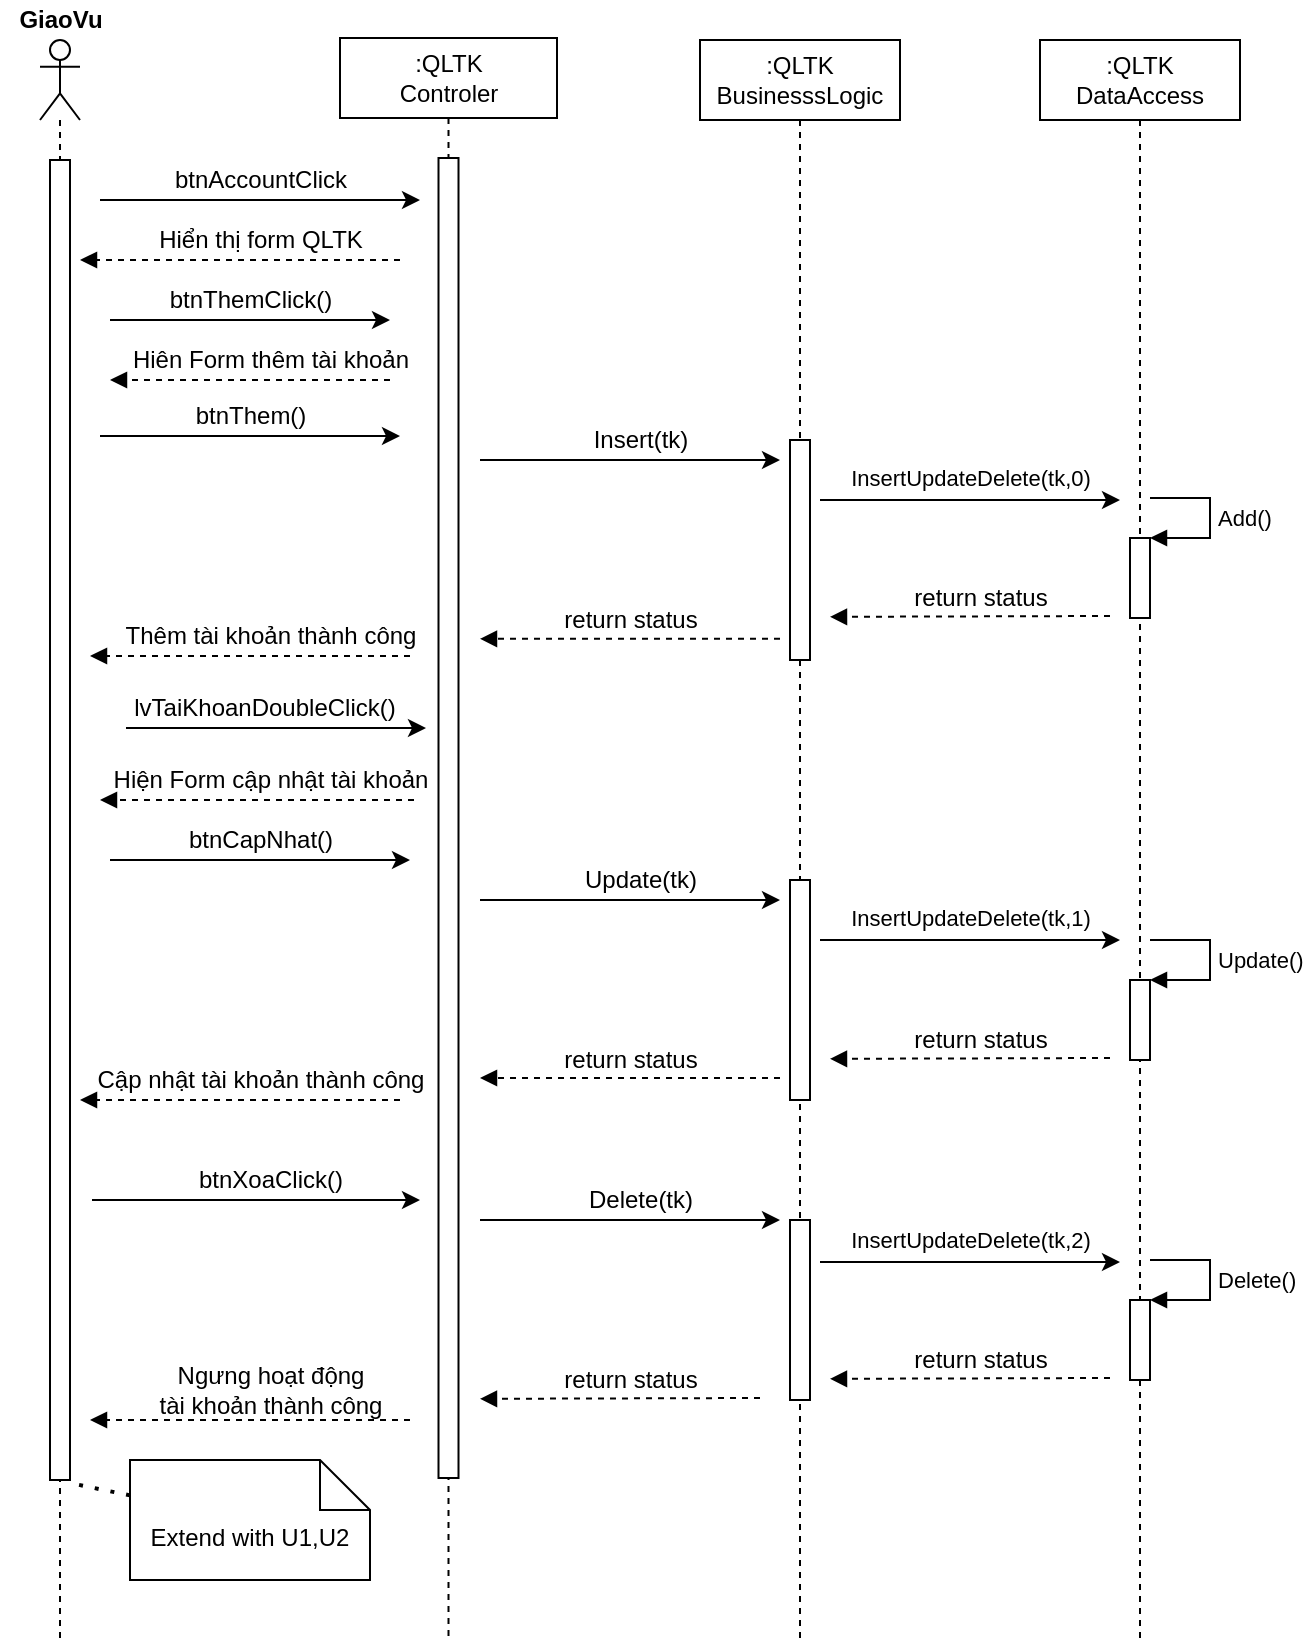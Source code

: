 <mxfile version="16.1.0" type="github">
  <diagram id="u3xu3ZwD2KMhqAbnVQfo" name="Page-1">
    <mxGraphModel dx="1966" dy="894" grid="1" gridSize="10" guides="1" tooltips="1" connect="1" arrows="1" fold="1" page="1" pageScale="1" pageWidth="827" pageHeight="1169" math="0" shadow="0">
      <root>
        <mxCell id="0" />
        <mxCell id="1" parent="0" />
        <mxCell id="ndUAwhBKYh-yHIxpzxnG-2" value="&lt;b&gt;GiaoVu&lt;/b&gt;" style="text;html=1;align=center;verticalAlign=middle;resizable=0;points=[];autosize=1;strokeColor=none;fillColor=none;" parent="1" vertex="1">
          <mxGeometry x="40" y="220" width="60" height="20" as="geometry" />
        </mxCell>
        <mxCell id="ndUAwhBKYh-yHIxpzxnG-3" value="" style="shape=umlLifeline;participant=umlActor;perimeter=lifelinePerimeter;whiteSpace=wrap;html=1;container=1;collapsible=0;recursiveResize=0;verticalAlign=top;spacingTop=36;outlineConnect=0;" parent="1" vertex="1">
          <mxGeometry x="60" y="240" width="20" height="800" as="geometry" />
        </mxCell>
        <mxCell id="ndUAwhBKYh-yHIxpzxnG-7" value="" style="html=1;points=[];perimeter=orthogonalPerimeter;" parent="ndUAwhBKYh-yHIxpzxnG-3" vertex="1">
          <mxGeometry x="5" y="60" width="10" height="660" as="geometry" />
        </mxCell>
        <mxCell id="ndUAwhBKYh-yHIxpzxnG-4" value=":QLTK&lt;br&gt;Controler" style="shape=umlLifeline;perimeter=lifelinePerimeter;whiteSpace=wrap;html=1;container=1;collapsible=0;recursiveResize=0;outlineConnect=0;" parent="1" vertex="1">
          <mxGeometry x="210" y="239" width="108.5" height="801" as="geometry" />
        </mxCell>
        <mxCell id="ndUAwhBKYh-yHIxpzxnG-8" value="" style="html=1;points=[];perimeter=orthogonalPerimeter;" parent="ndUAwhBKYh-yHIxpzxnG-4" vertex="1">
          <mxGeometry x="49.25" y="60" width="10" height="660" as="geometry" />
        </mxCell>
        <mxCell id="Q6wmxYH-URxHlDbZwK5w-1" value="Hiển thị form QLTK" style="text;html=1;align=center;verticalAlign=middle;resizable=0;points=[];autosize=1;strokeColor=none;fillColor=none;" vertex="1" parent="ndUAwhBKYh-yHIxpzxnG-4">
          <mxGeometry x="-100" y="91" width="120" height="20" as="geometry" />
        </mxCell>
        <mxCell id="Q6wmxYH-URxHlDbZwK5w-2" value="" style="html=1;verticalAlign=bottom;labelBackgroundColor=none;endArrow=block;endFill=1;dashed=1;rounded=0;" edge="1" parent="ndUAwhBKYh-yHIxpzxnG-4">
          <mxGeometry width="160" relative="1" as="geometry">
            <mxPoint x="30" y="111.0" as="sourcePoint" />
            <mxPoint x="-130" y="111" as="targetPoint" />
          </mxGeometry>
        </mxCell>
        <mxCell id="ndUAwhBKYh-yHIxpzxnG-25" value="" style="endArrow=classic;html=1;rounded=0;" parent="ndUAwhBKYh-yHIxpzxnG-4" edge="1">
          <mxGeometry width="50" height="50" relative="1" as="geometry">
            <mxPoint x="-120.0" y="199" as="sourcePoint" />
            <mxPoint x="30.0" y="199" as="targetPoint" />
          </mxGeometry>
        </mxCell>
        <mxCell id="ndUAwhBKYh-yHIxpzxnG-35" value="btnThem()" style="text;html=1;align=center;verticalAlign=middle;resizable=0;points=[];autosize=1;strokeColor=none;fillColor=none;" parent="ndUAwhBKYh-yHIxpzxnG-4" vertex="1">
          <mxGeometry x="-80" y="179" width="70" height="20" as="geometry" />
        </mxCell>
        <mxCell id="ndUAwhBKYh-yHIxpzxnG-50" value="Thêm tài khoản thành công" style="text;html=1;align=center;verticalAlign=middle;resizable=0;points=[];autosize=1;strokeColor=none;fillColor=none;" parent="ndUAwhBKYh-yHIxpzxnG-4" vertex="1">
          <mxGeometry x="-115" y="289" width="160" height="20" as="geometry" />
        </mxCell>
        <mxCell id="ndUAwhBKYh-yHIxpzxnG-46" value="" style="html=1;verticalAlign=bottom;labelBackgroundColor=none;endArrow=block;endFill=1;dashed=1;rounded=0;" parent="ndUAwhBKYh-yHIxpzxnG-4" edge="1">
          <mxGeometry width="160" relative="1" as="geometry">
            <mxPoint x="35" y="309.0" as="sourcePoint" />
            <mxPoint x="-125" y="309" as="targetPoint" />
          </mxGeometry>
        </mxCell>
        <mxCell id="ndUAwhBKYh-yHIxpzxnG-27" value="" style="endArrow=classic;html=1;rounded=0;" parent="ndUAwhBKYh-yHIxpzxnG-4" edge="1">
          <mxGeometry width="50" height="50" relative="1" as="geometry">
            <mxPoint x="-107.0" y="345" as="sourcePoint" />
            <mxPoint x="43" y="345" as="targetPoint" />
          </mxGeometry>
        </mxCell>
        <mxCell id="ndUAwhBKYh-yHIxpzxnG-37" value="lvTaiKhoanDoubleClick()" style="text;html=1;align=center;verticalAlign=middle;resizable=0;points=[];autosize=1;strokeColor=none;fillColor=none;" parent="ndUAwhBKYh-yHIxpzxnG-4" vertex="1">
          <mxGeometry x="-113" y="325" width="150" height="20" as="geometry" />
        </mxCell>
        <mxCell id="dTaAIrfxqa_skpiHDEio-23" value="" style="html=1;verticalAlign=bottom;labelBackgroundColor=none;endArrow=block;endFill=1;dashed=1;rounded=0;" parent="ndUAwhBKYh-yHIxpzxnG-4" edge="1">
          <mxGeometry width="160" relative="1" as="geometry">
            <mxPoint x="37" y="381" as="sourcePoint" />
            <mxPoint x="-120" y="381" as="targetPoint" />
          </mxGeometry>
        </mxCell>
        <mxCell id="dTaAIrfxqa_skpiHDEio-21" value="" style="endArrow=classic;html=1;rounded=0;" parent="ndUAwhBKYh-yHIxpzxnG-4" edge="1">
          <mxGeometry width="50" height="50" relative="1" as="geometry">
            <mxPoint x="-115.0" y="411" as="sourcePoint" />
            <mxPoint x="35.0" y="411" as="targetPoint" />
          </mxGeometry>
        </mxCell>
        <mxCell id="dTaAIrfxqa_skpiHDEio-22" value="btnCapNhat()" style="text;html=1;align=center;verticalAlign=middle;resizable=0;points=[];autosize=1;strokeColor=none;fillColor=none;" parent="ndUAwhBKYh-yHIxpzxnG-4" vertex="1">
          <mxGeometry x="-85" y="391" width="90" height="20" as="geometry" />
        </mxCell>
        <mxCell id="Q6wmxYH-URxHlDbZwK5w-12" value="Cập nhật tài khoản thành công" style="text;html=1;align=center;verticalAlign=middle;resizable=0;points=[];autosize=1;strokeColor=none;fillColor=none;" vertex="1" parent="ndUAwhBKYh-yHIxpzxnG-4">
          <mxGeometry x="-130" y="511" width="180" height="20" as="geometry" />
        </mxCell>
        <mxCell id="Q6wmxYH-URxHlDbZwK5w-13" value="" style="html=1;verticalAlign=bottom;labelBackgroundColor=none;endArrow=block;endFill=1;dashed=1;rounded=0;" edge="1" parent="ndUAwhBKYh-yHIxpzxnG-4">
          <mxGeometry width="160" relative="1" as="geometry">
            <mxPoint x="30" y="531.0" as="sourcePoint" />
            <mxPoint x="-130" y="531" as="targetPoint" />
          </mxGeometry>
        </mxCell>
        <mxCell id="dTaAIrfxqa_skpiHDEio-17" value="Ngưng hoạt động &lt;br&gt;tài khoản thành công" style="text;html=1;align=center;verticalAlign=middle;resizable=0;points=[];autosize=1;strokeColor=none;fillColor=none;" parent="ndUAwhBKYh-yHIxpzxnG-4" vertex="1">
          <mxGeometry x="-100" y="661" width="130" height="30" as="geometry" />
        </mxCell>
        <mxCell id="dTaAIrfxqa_skpiHDEio-12" value="" style="html=1;verticalAlign=bottom;labelBackgroundColor=none;endArrow=block;endFill=1;dashed=1;rounded=0;" parent="ndUAwhBKYh-yHIxpzxnG-4" edge="1">
          <mxGeometry width="160" relative="1" as="geometry">
            <mxPoint x="35" y="691.0" as="sourcePoint" />
            <mxPoint x="-125" y="691" as="targetPoint" />
          </mxGeometry>
        </mxCell>
        <mxCell id="ndUAwhBKYh-yHIxpzxnG-5" value=":QLTK&lt;br&gt;BusinesssLogic" style="shape=umlLifeline;perimeter=lifelinePerimeter;whiteSpace=wrap;html=1;container=1;collapsible=0;recursiveResize=0;outlineConnect=0;" parent="1" vertex="1">
          <mxGeometry x="390" y="240" width="100" height="800" as="geometry" />
        </mxCell>
        <mxCell id="ndUAwhBKYh-yHIxpzxnG-16" value="" style="html=1;verticalAlign=bottom;labelBackgroundColor=none;endArrow=block;endFill=1;dashed=1;rounded=0;" parent="ndUAwhBKYh-yHIxpzxnG-5" edge="1">
          <mxGeometry width="160" relative="1" as="geometry">
            <mxPoint x="-155" y="170" as="sourcePoint" />
            <mxPoint x="-295" y="170" as="targetPoint" />
          </mxGeometry>
        </mxCell>
        <mxCell id="ndUAwhBKYh-yHIxpzxnG-24" value="" style="html=1;points=[];perimeter=orthogonalPerimeter;" parent="ndUAwhBKYh-yHIxpzxnG-5" vertex="1">
          <mxGeometry x="45" y="200" width="10" height="110" as="geometry" />
        </mxCell>
        <mxCell id="dTaAIrfxqa_skpiHDEio-3" value="" style="html=1;verticalAlign=bottom;labelBackgroundColor=none;endArrow=block;endFill=1;dashed=1;rounded=0;" parent="ndUAwhBKYh-yHIxpzxnG-5" edge="1">
          <mxGeometry width="160" relative="1" as="geometry">
            <mxPoint x="40" y="299.41" as="sourcePoint" />
            <mxPoint x="-110" y="299.41" as="targetPoint" />
          </mxGeometry>
        </mxCell>
        <mxCell id="dTaAIrfxqa_skpiHDEio-4" value="return status" style="text;html=1;align=center;verticalAlign=middle;resizable=0;points=[];autosize=1;strokeColor=none;fillColor=none;" parent="ndUAwhBKYh-yHIxpzxnG-5" vertex="1">
          <mxGeometry x="-75" y="280" width="80" height="20" as="geometry" />
        </mxCell>
        <mxCell id="ndUAwhBKYh-yHIxpzxnG-26" value="" style="endArrow=classic;html=1;rounded=0;" parent="ndUAwhBKYh-yHIxpzxnG-5" edge="1">
          <mxGeometry width="50" height="50" relative="1" as="geometry">
            <mxPoint x="-110.0" y="210" as="sourcePoint" />
            <mxPoint x="40.0" y="210" as="targetPoint" />
          </mxGeometry>
        </mxCell>
        <mxCell id="ndUAwhBKYh-yHIxpzxnG-36" value="Insert(tk)" style="text;html=1;align=center;verticalAlign=middle;resizable=0;points=[];autosize=1;strokeColor=none;fillColor=none;" parent="ndUAwhBKYh-yHIxpzxnG-5" vertex="1">
          <mxGeometry x="-60" y="190" width="60" height="20" as="geometry" />
        </mxCell>
        <mxCell id="ndUAwhBKYh-yHIxpzxnG-28" value="" style="endArrow=classic;html=1;rounded=0;" parent="ndUAwhBKYh-yHIxpzxnG-5" edge="1">
          <mxGeometry width="50" height="50" relative="1" as="geometry">
            <mxPoint x="-110.0" y="430" as="sourcePoint" />
            <mxPoint x="40" y="430" as="targetPoint" />
          </mxGeometry>
        </mxCell>
        <mxCell id="ndUAwhBKYh-yHIxpzxnG-38" value="Update(tk)" style="text;html=1;align=center;verticalAlign=middle;resizable=0;points=[];autosize=1;strokeColor=none;fillColor=none;" parent="ndUAwhBKYh-yHIxpzxnG-5" vertex="1">
          <mxGeometry x="-65" y="410" width="70" height="20" as="geometry" />
        </mxCell>
        <mxCell id="Q6wmxYH-URxHlDbZwK5w-9" value="" style="html=1;points=[];perimeter=orthogonalPerimeter;" vertex="1" parent="ndUAwhBKYh-yHIxpzxnG-5">
          <mxGeometry x="45" y="420" width="10" height="110" as="geometry" />
        </mxCell>
        <mxCell id="Q6wmxYH-URxHlDbZwK5w-14" value="" style="html=1;verticalAlign=bottom;labelBackgroundColor=none;endArrow=block;endFill=1;dashed=1;rounded=0;" edge="1" parent="ndUAwhBKYh-yHIxpzxnG-5">
          <mxGeometry width="160" relative="1" as="geometry">
            <mxPoint x="40" y="519.0" as="sourcePoint" />
            <mxPoint x="-110" y="519.0" as="targetPoint" />
          </mxGeometry>
        </mxCell>
        <mxCell id="Q6wmxYH-URxHlDbZwK5w-15" value="return status" style="text;html=1;align=center;verticalAlign=middle;resizable=0;points=[];autosize=1;strokeColor=none;fillColor=none;" vertex="1" parent="ndUAwhBKYh-yHIxpzxnG-5">
          <mxGeometry x="-75" y="499.59" width="80" height="20" as="geometry" />
        </mxCell>
        <mxCell id="ndUAwhBKYh-yHIxpzxnG-60" value="" style="endArrow=classic;html=1;rounded=0;" parent="ndUAwhBKYh-yHIxpzxnG-5" edge="1">
          <mxGeometry width="50" height="50" relative="1" as="geometry">
            <mxPoint x="-110.0" y="590.0" as="sourcePoint" />
            <mxPoint x="40" y="590.0" as="targetPoint" />
          </mxGeometry>
        </mxCell>
        <mxCell id="ndUAwhBKYh-yHIxpzxnG-63" value="Delete(tk)" style="text;html=1;align=center;verticalAlign=middle;resizable=0;points=[];autosize=1;strokeColor=none;fillColor=none;" parent="ndUAwhBKYh-yHIxpzxnG-5" vertex="1">
          <mxGeometry x="-65" y="570" width="70" height="20" as="geometry" />
        </mxCell>
        <mxCell id="dTaAIrfxqa_skpiHDEio-7" value="" style="html=1;verticalAlign=bottom;labelBackgroundColor=none;endArrow=block;endFill=1;dashed=1;rounded=0;" parent="ndUAwhBKYh-yHIxpzxnG-5" edge="1">
          <mxGeometry width="160" relative="1" as="geometry">
            <mxPoint x="30" y="679" as="sourcePoint" />
            <mxPoint x="-110" y="679.41" as="targetPoint" />
          </mxGeometry>
        </mxCell>
        <mxCell id="dTaAIrfxqa_skpiHDEio-8" value="return status" style="text;html=1;align=center;verticalAlign=middle;resizable=0;points=[];autosize=1;strokeColor=none;fillColor=none;" parent="ndUAwhBKYh-yHIxpzxnG-5" vertex="1">
          <mxGeometry x="-75" y="660" width="80" height="20" as="geometry" />
        </mxCell>
        <mxCell id="Q6wmxYH-URxHlDbZwK5w-18" value="" style="html=1;points=[];perimeter=orthogonalPerimeter;" vertex="1" parent="ndUAwhBKYh-yHIxpzxnG-5">
          <mxGeometry x="45" y="590" width="10" height="90" as="geometry" />
        </mxCell>
        <mxCell id="ndUAwhBKYh-yHIxpzxnG-6" value=":QLTK&lt;br&gt;DataAccess" style="shape=umlLifeline;perimeter=lifelinePerimeter;whiteSpace=wrap;html=1;container=1;collapsible=0;recursiveResize=0;outlineConnect=0;" parent="1" vertex="1">
          <mxGeometry x="560" y="240" width="100" height="800" as="geometry" />
        </mxCell>
        <mxCell id="ndUAwhBKYh-yHIxpzxnG-29" value="" style="html=1;points=[];perimeter=orthogonalPerimeter;" parent="ndUAwhBKYh-yHIxpzxnG-6" vertex="1">
          <mxGeometry x="45" y="249" width="10" height="40" as="geometry" />
        </mxCell>
        <mxCell id="ndUAwhBKYh-yHIxpzxnG-30" value="Add()" style="edgeStyle=orthogonalEdgeStyle;html=1;align=left;spacingLeft=2;endArrow=block;rounded=0;entryX=1;entryY=0;" parent="ndUAwhBKYh-yHIxpzxnG-6" target="ndUAwhBKYh-yHIxpzxnG-29" edge="1">
          <mxGeometry relative="1" as="geometry">
            <mxPoint x="55" y="229" as="sourcePoint" />
            <Array as="points">
              <mxPoint x="85" y="229" />
            </Array>
          </mxGeometry>
        </mxCell>
        <mxCell id="ndUAwhBKYh-yHIxpzxnG-31" value="" style="html=1;points=[];perimeter=orthogonalPerimeter;" parent="ndUAwhBKYh-yHIxpzxnG-6" vertex="1">
          <mxGeometry x="45" y="470" width="10" height="40" as="geometry" />
        </mxCell>
        <mxCell id="ndUAwhBKYh-yHIxpzxnG-32" value="Update()" style="edgeStyle=orthogonalEdgeStyle;html=1;align=left;spacingLeft=2;endArrow=block;rounded=0;entryX=1;entryY=0;" parent="ndUAwhBKYh-yHIxpzxnG-6" target="ndUAwhBKYh-yHIxpzxnG-31" edge="1">
          <mxGeometry relative="1" as="geometry">
            <mxPoint x="55" y="450" as="sourcePoint" />
            <Array as="points">
              <mxPoint x="85" y="450" />
            </Array>
          </mxGeometry>
        </mxCell>
        <mxCell id="ndUAwhBKYh-yHIxpzxnG-54" value="" style="html=1;points=[];perimeter=orthogonalPerimeter;" parent="ndUAwhBKYh-yHIxpzxnG-6" vertex="1">
          <mxGeometry x="45" y="630" width="10" height="40" as="geometry" />
        </mxCell>
        <mxCell id="ndUAwhBKYh-yHIxpzxnG-55" value="Delete()" style="edgeStyle=orthogonalEdgeStyle;html=1;align=left;spacingLeft=2;endArrow=block;rounded=0;entryX=1;entryY=0;" parent="ndUAwhBKYh-yHIxpzxnG-6" target="ndUAwhBKYh-yHIxpzxnG-54" edge="1">
          <mxGeometry relative="1" as="geometry">
            <mxPoint x="55" y="610" as="sourcePoint" />
            <Array as="points">
              <mxPoint x="85" y="610" />
            </Array>
          </mxGeometry>
        </mxCell>
        <mxCell id="Q6wmxYH-URxHlDbZwK5w-7" value="" style="endArrow=classic;html=1;rounded=0;" edge="1" parent="ndUAwhBKYh-yHIxpzxnG-6">
          <mxGeometry width="50" height="50" relative="1" as="geometry">
            <mxPoint x="-110.0" y="230" as="sourcePoint" />
            <mxPoint x="40.0" y="230" as="targetPoint" />
          </mxGeometry>
        </mxCell>
        <mxCell id="Q6wmxYH-URxHlDbZwK5w-8" value="&lt;span style=&quot;font-size: 11px ; text-align: left ; background-color: rgb(255 , 255 , 255)&quot;&gt;InsertUpdateDelete(tk,0)&lt;/span&gt;" style="text;html=1;align=center;verticalAlign=middle;resizable=0;points=[];autosize=1;strokeColor=none;fillColor=none;" vertex="1" parent="ndUAwhBKYh-yHIxpzxnG-6">
          <mxGeometry x="-105" y="209" width="140" height="20" as="geometry" />
        </mxCell>
        <mxCell id="dTaAIrfxqa_skpiHDEio-1" value="" style="html=1;verticalAlign=bottom;labelBackgroundColor=none;endArrow=block;endFill=1;dashed=1;rounded=0;" parent="ndUAwhBKYh-yHIxpzxnG-6" edge="1">
          <mxGeometry width="160" relative="1" as="geometry">
            <mxPoint x="35" y="288" as="sourcePoint" />
            <mxPoint x="-105" y="288.41" as="targetPoint" />
          </mxGeometry>
        </mxCell>
        <mxCell id="dTaAIrfxqa_skpiHDEio-2" value="return status" style="text;html=1;align=center;verticalAlign=middle;resizable=0;points=[];autosize=1;strokeColor=none;fillColor=none;" parent="ndUAwhBKYh-yHIxpzxnG-6" vertex="1">
          <mxGeometry x="-70" y="269" width="80" height="20" as="geometry" />
        </mxCell>
        <mxCell id="Q6wmxYH-URxHlDbZwK5w-16" value="" style="html=1;verticalAlign=bottom;labelBackgroundColor=none;endArrow=block;endFill=1;dashed=1;rounded=0;" edge="1" parent="ndUAwhBKYh-yHIxpzxnG-6">
          <mxGeometry width="160" relative="1" as="geometry">
            <mxPoint x="35" y="509" as="sourcePoint" />
            <mxPoint x="-105" y="509.41" as="targetPoint" />
          </mxGeometry>
        </mxCell>
        <mxCell id="Q6wmxYH-URxHlDbZwK5w-17" value="return status" style="text;html=1;align=center;verticalAlign=middle;resizable=0;points=[];autosize=1;strokeColor=none;fillColor=none;" vertex="1" parent="ndUAwhBKYh-yHIxpzxnG-6">
          <mxGeometry x="-70" y="490" width="80" height="20" as="geometry" />
        </mxCell>
        <mxCell id="Q6wmxYH-URxHlDbZwK5w-5" value="" style="endArrow=classic;html=1;rounded=0;" edge="1" parent="ndUAwhBKYh-yHIxpzxnG-6">
          <mxGeometry width="50" height="50" relative="1" as="geometry">
            <mxPoint x="-110.0" y="611" as="sourcePoint" />
            <mxPoint x="40.0" y="611" as="targetPoint" />
          </mxGeometry>
        </mxCell>
        <mxCell id="Q6wmxYH-URxHlDbZwK5w-6" value="&lt;span style=&quot;font-size: 11px ; text-align: left ; background-color: rgb(255 , 255 , 255)&quot;&gt;InsertUpdateDelete(tk,2)&lt;/span&gt;" style="text;html=1;align=center;verticalAlign=middle;resizable=0;points=[];autosize=1;strokeColor=none;fillColor=none;" vertex="1" parent="ndUAwhBKYh-yHIxpzxnG-6">
          <mxGeometry x="-105" y="590" width="140" height="20" as="geometry" />
        </mxCell>
        <mxCell id="ndUAwhBKYh-yHIxpzxnG-12" value="" style="endArrow=classic;html=1;rounded=0;" parent="1" edge="1">
          <mxGeometry width="50" height="50" relative="1" as="geometry">
            <mxPoint x="90" y="320" as="sourcePoint" />
            <mxPoint x="250" y="320" as="targetPoint" />
          </mxGeometry>
        </mxCell>
        <mxCell id="ndUAwhBKYh-yHIxpzxnG-13" value="" style="endArrow=classic;html=1;rounded=0;" parent="1" edge="1">
          <mxGeometry width="50" height="50" relative="1" as="geometry">
            <mxPoint x="95" y="380" as="sourcePoint" />
            <mxPoint x="235.0" y="380" as="targetPoint" />
          </mxGeometry>
        </mxCell>
        <mxCell id="ndUAwhBKYh-yHIxpzxnG-18" value="btnAccountClick" style="text;html=1;align=center;verticalAlign=middle;resizable=0;points=[];autosize=1;strokeColor=none;fillColor=none;" parent="1" vertex="1">
          <mxGeometry x="120" y="300" width="100" height="20" as="geometry" />
        </mxCell>
        <mxCell id="ndUAwhBKYh-yHIxpzxnG-19" value="btnThemClick()" style="text;html=1;align=center;verticalAlign=middle;resizable=0;points=[];autosize=1;strokeColor=none;fillColor=none;" parent="1" vertex="1">
          <mxGeometry x="115" y="360" width="100" height="20" as="geometry" />
        </mxCell>
        <mxCell id="ndUAwhBKYh-yHIxpzxnG-20" value="Hiên Form thêm tài khoản" style="text;html=1;align=center;verticalAlign=middle;resizable=0;points=[];autosize=1;strokeColor=none;fillColor=none;" parent="1" vertex="1">
          <mxGeometry x="100" y="390" width="150" height="20" as="geometry" />
        </mxCell>
        <mxCell id="_cbRdId_EQJBkBlRHSsb-1" value="Extend with U1,U2" style="shape=note2;boundedLbl=1;whiteSpace=wrap;html=1;size=25;verticalAlign=top;align=center;" parent="1" vertex="1">
          <mxGeometry x="105.0" y="950" width="120" height="60" as="geometry" />
        </mxCell>
        <mxCell id="_cbRdId_EQJBkBlRHSsb-3" value="" style="endArrow=none;dashed=1;html=1;dashPattern=1 3;strokeWidth=2;rounded=0;entryX=0.9;entryY=1.002;entryDx=0;entryDy=0;entryPerimeter=0;" parent="1" source="_cbRdId_EQJBkBlRHSsb-1" edge="1" target="ndUAwhBKYh-yHIxpzxnG-7">
          <mxGeometry width="50" height="50" relative="1" as="geometry">
            <mxPoint x="39.289" y="940" as="sourcePoint" />
            <mxPoint x="78.76" y="846.77" as="targetPoint" />
          </mxGeometry>
        </mxCell>
        <mxCell id="dTaAIrfxqa_skpiHDEio-9" value="" style="html=1;verticalAlign=bottom;labelBackgroundColor=none;endArrow=block;endFill=1;dashed=1;rounded=0;" parent="1" edge="1">
          <mxGeometry width="160" relative="1" as="geometry">
            <mxPoint x="595" y="909" as="sourcePoint" />
            <mxPoint x="455" y="909.41" as="targetPoint" />
          </mxGeometry>
        </mxCell>
        <mxCell id="dTaAIrfxqa_skpiHDEio-10" value="return status" style="text;html=1;align=center;verticalAlign=middle;resizable=0;points=[];autosize=1;strokeColor=none;fillColor=none;" parent="1" vertex="1">
          <mxGeometry x="490" y="890" width="80" height="20" as="geometry" />
        </mxCell>
        <mxCell id="dTaAIrfxqa_skpiHDEio-24" value="Hiện Form cập nhật tài khoản" style="text;html=1;align=center;verticalAlign=middle;resizable=0;points=[];autosize=1;strokeColor=none;fillColor=none;" parent="1" vertex="1">
          <mxGeometry x="90" y="600" width="170" height="20" as="geometry" />
        </mxCell>
        <mxCell id="Q6wmxYH-URxHlDbZwK5w-10" value="" style="endArrow=classic;html=1;rounded=0;" edge="1" parent="1">
          <mxGeometry width="50" height="50" relative="1" as="geometry">
            <mxPoint x="450.0" y="690" as="sourcePoint" />
            <mxPoint x="600.0" y="690" as="targetPoint" />
          </mxGeometry>
        </mxCell>
        <mxCell id="Q6wmxYH-URxHlDbZwK5w-11" value="&lt;span style=&quot;font-size: 11px ; text-align: left ; background-color: rgb(255 , 255 , 255)&quot;&gt;InsertUpdateDelete(tk,1)&lt;/span&gt;" style="text;html=1;align=center;verticalAlign=middle;resizable=0;points=[];autosize=1;strokeColor=none;fillColor=none;" vertex="1" parent="1">
          <mxGeometry x="455" y="669" width="140" height="20" as="geometry" />
        </mxCell>
        <mxCell id="ndUAwhBKYh-yHIxpzxnG-58" value="btnXoaClick()" style="text;html=1;align=center;verticalAlign=middle;resizable=0;points=[];autosize=1;strokeColor=none;fillColor=none;" parent="1" vertex="1">
          <mxGeometry x="130" y="800" width="90" height="20" as="geometry" />
        </mxCell>
        <mxCell id="ndUAwhBKYh-yHIxpzxnG-59" value="" style="endArrow=classic;html=1;rounded=0;" parent="1" edge="1">
          <mxGeometry width="50" height="50" relative="1" as="geometry">
            <mxPoint x="86" y="820" as="sourcePoint" />
            <mxPoint x="250" y="820" as="targetPoint" />
          </mxGeometry>
        </mxCell>
      </root>
    </mxGraphModel>
  </diagram>
</mxfile>
